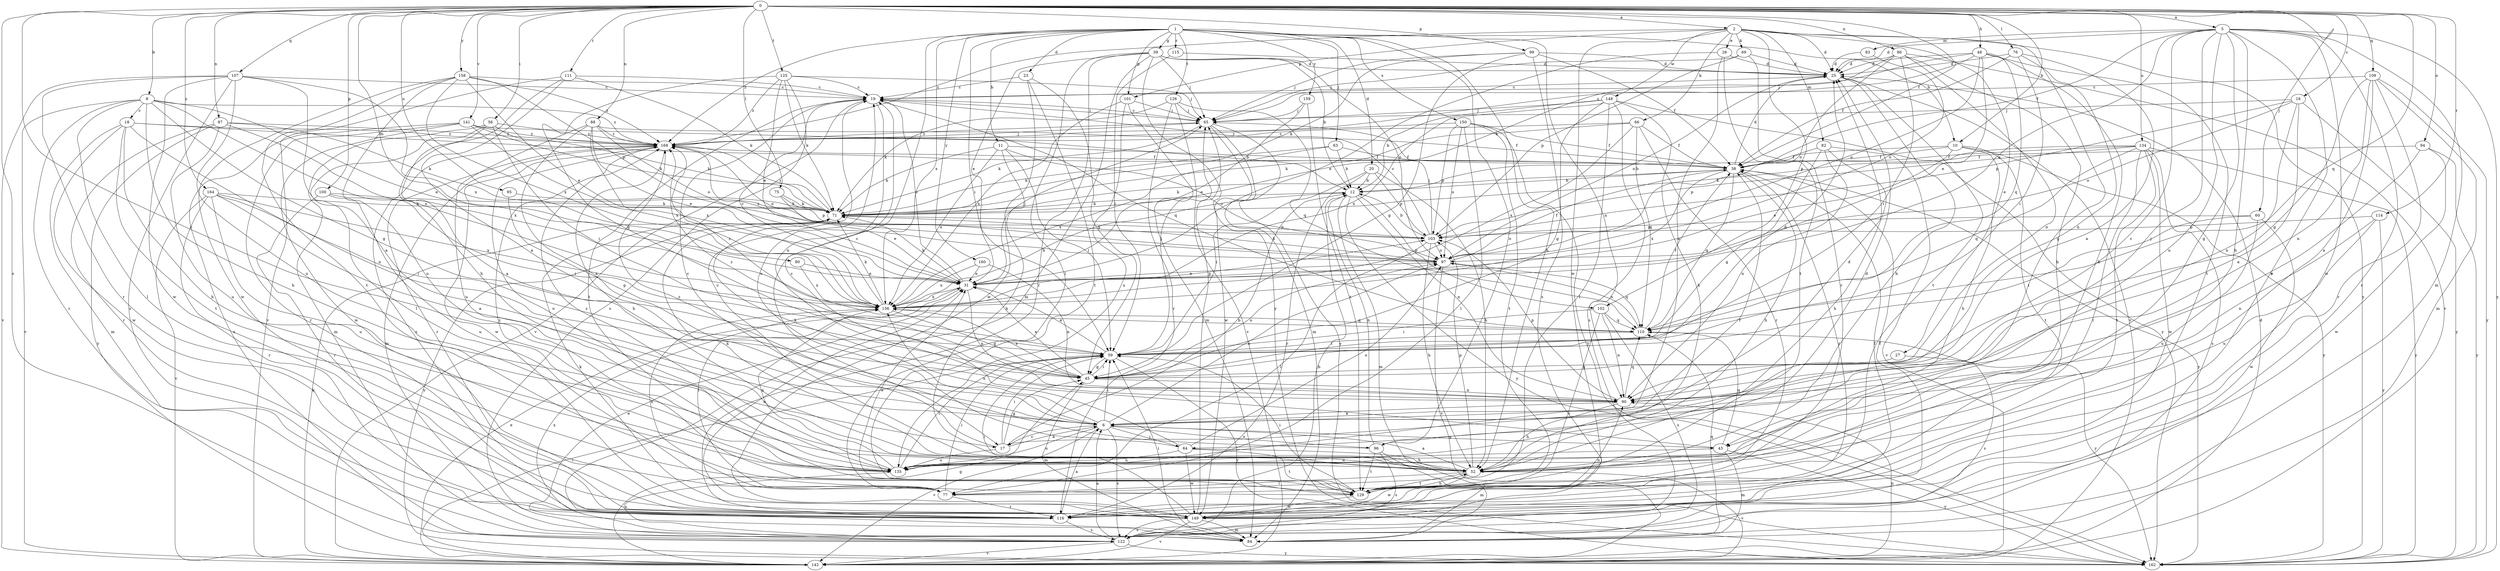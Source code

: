 strict digraph  {
0;
1;
2;
5;
6;
8;
10;
11;
12;
16;
17;
18;
19;
20;
23;
25;
26;
27;
31;
38;
39;
43;
45;
48;
52;
56;
59;
60;
63;
64;
65;
66;
69;
71;
75;
76;
77;
80;
82;
83;
84;
86;
87;
88;
90;
94;
95;
96;
97;
99;
100;
101;
102;
103;
107;
109;
110;
111;
114;
115;
116;
122;
125;
126;
129;
134;
135;
141;
142;
148;
149;
150;
156;
158;
159;
160;
162;
164;
168;
0 -> 2  [label=a];
0 -> 5  [label=a];
0 -> 8  [label=b];
0 -> 10  [label=b];
0 -> 16  [label=c];
0 -> 17  [label=c];
0 -> 38  [label=f];
0 -> 48  [label=h];
0 -> 56  [label=i];
0 -> 60  [label=j];
0 -> 75  [label=l];
0 -> 76  [label=l];
0 -> 80  [label=m];
0 -> 86  [label=n];
0 -> 87  [label=n];
0 -> 88  [label=n];
0 -> 94  [label=o];
0 -> 95  [label=o];
0 -> 99  [label=p];
0 -> 100  [label=p];
0 -> 107  [label=q];
0 -> 109  [label=q];
0 -> 110  [label=q];
0 -> 111  [label=r];
0 -> 114  [label=r];
0 -> 122  [label=s];
0 -> 125  [label=t];
0 -> 134  [label=u];
0 -> 141  [label=v];
0 -> 158  [label=y];
0 -> 164  [label=z];
1 -> 10  [label=b];
1 -> 11  [label=b];
1 -> 17  [label=c];
1 -> 20  [label=d];
1 -> 23  [label=d];
1 -> 39  [label=g];
1 -> 52  [label=h];
1 -> 59  [label=i];
1 -> 63  [label=j];
1 -> 90  [label=n];
1 -> 96  [label=o];
1 -> 101  [label=p];
1 -> 115  [label=r];
1 -> 126  [label=t];
1 -> 150  [label=x];
1 -> 156  [label=x];
1 -> 159  [label=y];
1 -> 160  [label=y];
1 -> 168  [label=z];
2 -> 25  [label=d];
2 -> 26  [label=e];
2 -> 27  [label=e];
2 -> 43  [label=g];
2 -> 66  [label=k];
2 -> 69  [label=k];
2 -> 82  [label=m];
2 -> 101  [label=p];
2 -> 102  [label=p];
2 -> 148  [label=w];
2 -> 149  [label=w];
2 -> 162  [label=y];
2 -> 168  [label=z];
5 -> 17  [label=c];
5 -> 25  [label=d];
5 -> 31  [label=e];
5 -> 38  [label=f];
5 -> 43  [label=g];
5 -> 52  [label=h];
5 -> 64  [label=j];
5 -> 83  [label=m];
5 -> 84  [label=m];
5 -> 116  [label=r];
5 -> 122  [label=s];
5 -> 135  [label=u];
5 -> 149  [label=w];
5 -> 162  [label=y];
6 -> 17  [label=c];
6 -> 43  [label=g];
6 -> 59  [label=i];
6 -> 64  [label=j];
6 -> 71  [label=k];
6 -> 96  [label=o];
6 -> 97  [label=o];
6 -> 122  [label=s];
6 -> 135  [label=u];
6 -> 142  [label=v];
8 -> 18  [label=c];
8 -> 31  [label=e];
8 -> 45  [label=g];
8 -> 52  [label=h];
8 -> 77  [label=l];
8 -> 116  [label=r];
8 -> 142  [label=v];
8 -> 156  [label=x];
8 -> 168  [label=z];
10 -> 12  [label=b];
10 -> 31  [label=e];
10 -> 38  [label=f];
10 -> 52  [label=h];
10 -> 129  [label=t];
10 -> 162  [label=y];
11 -> 38  [label=f];
11 -> 52  [label=h];
11 -> 59  [label=i];
11 -> 71  [label=k];
11 -> 97  [label=o];
11 -> 156  [label=x];
12 -> 71  [label=k];
12 -> 84  [label=m];
12 -> 90  [label=n];
12 -> 102  [label=p];
12 -> 162  [label=y];
16 -> 6  [label=a];
16 -> 65  [label=j];
16 -> 90  [label=n];
16 -> 97  [label=o];
16 -> 103  [label=p];
16 -> 162  [label=y];
17 -> 6  [label=a];
17 -> 12  [label=b];
17 -> 19  [label=c];
17 -> 45  [label=g];
17 -> 59  [label=i];
17 -> 135  [label=u];
18 -> 38  [label=f];
18 -> 52  [label=h];
18 -> 84  [label=m];
18 -> 90  [label=n];
18 -> 129  [label=t];
18 -> 149  [label=w];
18 -> 168  [label=z];
19 -> 65  [label=j];
19 -> 90  [label=n];
19 -> 110  [label=q];
19 -> 129  [label=t];
19 -> 142  [label=v];
20 -> 12  [label=b];
20 -> 52  [label=h];
20 -> 59  [label=i];
20 -> 103  [label=p];
20 -> 116  [label=r];
23 -> 19  [label=c];
23 -> 45  [label=g];
23 -> 129  [label=t];
23 -> 149  [label=w];
25 -> 19  [label=c];
25 -> 52  [label=h];
25 -> 97  [label=o];
25 -> 129  [label=t];
25 -> 142  [label=v];
26 -> 6  [label=a];
26 -> 25  [label=d];
26 -> 31  [label=e];
26 -> 129  [label=t];
27 -> 45  [label=g];
27 -> 122  [label=s];
31 -> 19  [label=c];
31 -> 65  [label=j];
31 -> 71  [label=k];
31 -> 77  [label=l];
31 -> 90  [label=n];
31 -> 156  [label=x];
38 -> 12  [label=b];
38 -> 25  [label=d];
38 -> 52  [label=h];
38 -> 71  [label=k];
38 -> 110  [label=q];
38 -> 116  [label=r];
38 -> 156  [label=x];
38 -> 162  [label=y];
39 -> 12  [label=b];
39 -> 25  [label=d];
39 -> 31  [label=e];
39 -> 65  [label=j];
39 -> 77  [label=l];
39 -> 84  [label=m];
39 -> 97  [label=o];
39 -> 116  [label=r];
39 -> 162  [label=y];
43 -> 19  [label=c];
43 -> 84  [label=m];
43 -> 110  [label=q];
43 -> 135  [label=u];
43 -> 162  [label=y];
45 -> 25  [label=d];
45 -> 31  [label=e];
45 -> 59  [label=i];
45 -> 84  [label=m];
45 -> 90  [label=n];
45 -> 97  [label=o];
45 -> 156  [label=x];
45 -> 168  [label=z];
48 -> 25  [label=d];
48 -> 31  [label=e];
48 -> 52  [label=h];
48 -> 65  [label=j];
48 -> 97  [label=o];
48 -> 110  [label=q];
48 -> 129  [label=t];
48 -> 168  [label=z];
52 -> 6  [label=a];
52 -> 19  [label=c];
52 -> 71  [label=k];
52 -> 77  [label=l];
52 -> 103  [label=p];
52 -> 129  [label=t];
52 -> 142  [label=v];
52 -> 149  [label=w];
56 -> 6  [label=a];
56 -> 59  [label=i];
56 -> 71  [label=k];
56 -> 77  [label=l];
56 -> 84  [label=m];
56 -> 168  [label=z];
59 -> 31  [label=e];
59 -> 45  [label=g];
59 -> 65  [label=j];
59 -> 162  [label=y];
60 -> 59  [label=i];
60 -> 103  [label=p];
60 -> 135  [label=u];
60 -> 149  [label=w];
63 -> 12  [label=b];
63 -> 38  [label=f];
63 -> 71  [label=k];
63 -> 156  [label=x];
64 -> 19  [label=c];
64 -> 52  [label=h];
64 -> 97  [label=o];
64 -> 129  [label=t];
64 -> 135  [label=u];
64 -> 149  [label=w];
64 -> 156  [label=x];
65 -> 19  [label=c];
65 -> 71  [label=k];
65 -> 84  [label=m];
65 -> 149  [label=w];
65 -> 162  [label=y];
65 -> 168  [label=z];
66 -> 38  [label=f];
66 -> 71  [label=k];
66 -> 110  [label=q];
66 -> 116  [label=r];
66 -> 156  [label=x];
66 -> 168  [label=z];
69 -> 25  [label=d];
69 -> 65  [label=j];
69 -> 103  [label=p];
69 -> 116  [label=r];
71 -> 103  [label=p];
71 -> 162  [label=y];
71 -> 168  [label=z];
75 -> 31  [label=e];
75 -> 71  [label=k];
75 -> 103  [label=p];
76 -> 6  [label=a];
76 -> 25  [label=d];
76 -> 38  [label=f];
76 -> 59  [label=i];
76 -> 90  [label=n];
77 -> 59  [label=i];
77 -> 116  [label=r];
77 -> 156  [label=x];
80 -> 31  [label=e];
80 -> 156  [label=x];
82 -> 38  [label=f];
82 -> 45  [label=g];
82 -> 52  [label=h];
82 -> 90  [label=n];
82 -> 142  [label=v];
83 -> 25  [label=d];
83 -> 97  [label=o];
84 -> 31  [label=e];
84 -> 59  [label=i];
84 -> 110  [label=q];
86 -> 25  [label=d];
86 -> 52  [label=h];
86 -> 59  [label=i];
86 -> 71  [label=k];
86 -> 90  [label=n];
86 -> 97  [label=o];
86 -> 142  [label=v];
87 -> 71  [label=k];
87 -> 116  [label=r];
87 -> 135  [label=u];
87 -> 156  [label=x];
87 -> 162  [label=y];
87 -> 168  [label=z];
88 -> 6  [label=a];
88 -> 31  [label=e];
88 -> 38  [label=f];
88 -> 97  [label=o];
88 -> 135  [label=u];
88 -> 156  [label=x];
88 -> 168  [label=z];
90 -> 6  [label=a];
90 -> 52  [label=h];
90 -> 103  [label=p];
90 -> 110  [label=q];
94 -> 38  [label=f];
94 -> 90  [label=n];
94 -> 149  [label=w];
94 -> 162  [label=y];
95 -> 45  [label=g];
95 -> 71  [label=k];
96 -> 12  [label=b];
96 -> 25  [label=d];
96 -> 84  [label=m];
96 -> 122  [label=s];
96 -> 129  [label=t];
96 -> 168  [label=z];
97 -> 31  [label=e];
97 -> 38  [label=f];
97 -> 71  [label=k];
97 -> 110  [label=q];
97 -> 142  [label=v];
97 -> 168  [label=z];
99 -> 25  [label=d];
99 -> 38  [label=f];
99 -> 45  [label=g];
99 -> 65  [label=j];
99 -> 71  [label=k];
99 -> 122  [label=s];
100 -> 59  [label=i];
100 -> 71  [label=k];
100 -> 116  [label=r];
100 -> 135  [label=u];
101 -> 65  [label=j];
101 -> 84  [label=m];
101 -> 135  [label=u];
101 -> 156  [label=x];
102 -> 59  [label=i];
102 -> 90  [label=n];
102 -> 110  [label=q];
102 -> 116  [label=r];
102 -> 122  [label=s];
103 -> 12  [label=b];
103 -> 19  [label=c];
103 -> 52  [label=h];
103 -> 65  [label=j];
103 -> 77  [label=l];
103 -> 97  [label=o];
107 -> 6  [label=a];
107 -> 19  [label=c];
107 -> 116  [label=r];
107 -> 122  [label=s];
107 -> 135  [label=u];
107 -> 142  [label=v];
107 -> 149  [label=w];
107 -> 156  [label=x];
109 -> 6  [label=a];
109 -> 19  [label=c];
109 -> 45  [label=g];
109 -> 84  [label=m];
109 -> 90  [label=n];
109 -> 116  [label=r];
109 -> 162  [label=y];
110 -> 38  [label=f];
110 -> 59  [label=i];
110 -> 97  [label=o];
110 -> 162  [label=y];
110 -> 168  [label=z];
111 -> 6  [label=a];
111 -> 19  [label=c];
111 -> 52  [label=h];
111 -> 71  [label=k];
111 -> 142  [label=v];
114 -> 90  [label=n];
114 -> 103  [label=p];
114 -> 135  [label=u];
114 -> 162  [label=y];
115 -> 25  [label=d];
115 -> 59  [label=i];
116 -> 6  [label=a];
116 -> 38  [label=f];
116 -> 90  [label=n];
116 -> 122  [label=s];
116 -> 168  [label=z];
122 -> 6  [label=a];
122 -> 12  [label=b];
122 -> 142  [label=v];
122 -> 156  [label=x];
122 -> 162  [label=y];
125 -> 19  [label=c];
125 -> 31  [label=e];
125 -> 45  [label=g];
125 -> 65  [label=j];
125 -> 71  [label=k];
125 -> 122  [label=s];
125 -> 168  [label=z];
126 -> 65  [label=j];
126 -> 71  [label=k];
126 -> 110  [label=q];
126 -> 116  [label=r];
126 -> 142  [label=v];
129 -> 31  [label=e];
129 -> 52  [label=h];
129 -> 59  [label=i];
129 -> 149  [label=w];
129 -> 168  [label=z];
134 -> 38  [label=f];
134 -> 71  [label=k];
134 -> 77  [label=l];
134 -> 103  [label=p];
134 -> 110  [label=q];
134 -> 122  [label=s];
134 -> 129  [label=t];
134 -> 149  [label=w];
134 -> 162  [label=y];
135 -> 25  [label=d];
135 -> 38  [label=f];
135 -> 59  [label=i];
135 -> 122  [label=s];
135 -> 156  [label=x];
135 -> 168  [label=z];
141 -> 12  [label=b];
141 -> 71  [label=k];
141 -> 116  [label=r];
141 -> 122  [label=s];
141 -> 149  [label=w];
141 -> 156  [label=x];
141 -> 168  [label=z];
142 -> 25  [label=d];
142 -> 31  [label=e];
142 -> 45  [label=g];
142 -> 59  [label=i];
142 -> 71  [label=k];
142 -> 90  [label=n];
148 -> 12  [label=b];
148 -> 45  [label=g];
148 -> 52  [label=h];
148 -> 65  [label=j];
148 -> 77  [label=l];
148 -> 122  [label=s];
148 -> 156  [label=x];
148 -> 162  [label=y];
149 -> 31  [label=e];
149 -> 38  [label=f];
149 -> 59  [label=i];
149 -> 65  [label=j];
149 -> 71  [label=k];
149 -> 84  [label=m];
149 -> 122  [label=s];
149 -> 142  [label=v];
150 -> 38  [label=f];
150 -> 77  [label=l];
150 -> 97  [label=o];
150 -> 103  [label=p];
150 -> 129  [label=t];
150 -> 162  [label=y];
150 -> 168  [label=z];
156 -> 12  [label=b];
156 -> 19  [label=c];
156 -> 45  [label=g];
156 -> 71  [label=k];
156 -> 103  [label=p];
156 -> 110  [label=q];
158 -> 19  [label=c];
158 -> 31  [label=e];
158 -> 103  [label=p];
158 -> 129  [label=t];
158 -> 135  [label=u];
158 -> 149  [label=w];
158 -> 156  [label=x];
158 -> 168  [label=z];
159 -> 31  [label=e];
159 -> 65  [label=j];
159 -> 129  [label=t];
160 -> 31  [label=e];
160 -> 90  [label=n];
160 -> 156  [label=x];
164 -> 6  [label=a];
164 -> 59  [label=i];
164 -> 71  [label=k];
164 -> 116  [label=r];
164 -> 135  [label=u];
164 -> 142  [label=v];
164 -> 156  [label=x];
168 -> 38  [label=f];
168 -> 52  [label=h];
168 -> 65  [label=j];
168 -> 84  [label=m];
168 -> 97  [label=o];
168 -> 116  [label=r];
168 -> 135  [label=u];
168 -> 149  [label=w];
}
